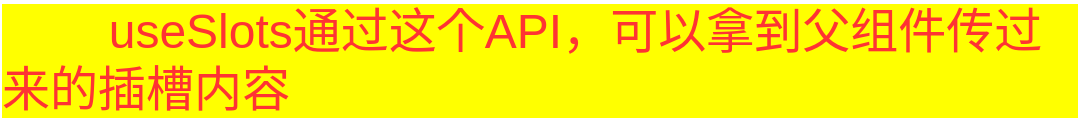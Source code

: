 <mxfile>
    <diagram id="6PzhDX2LP2Qg0tge04Bk" name="第 1 页">
        <mxGraphModel dx="652" dy="490" grid="1" gridSize="10" guides="1" tooltips="1" connect="1" arrows="1" fold="1" page="1" pageScale="1" pageWidth="827" pageHeight="1169" math="0" shadow="0">
            <root>
                <mxCell id="0"/>
                <mxCell id="1" parent="0"/>
                <mxCell id="2" value="&lt;div style=&quot;text-align: left;&quot;&gt;&lt;span style=&quot;font-size: 24px;&quot;&gt;&lt;span style=&quot;white-space: pre;&quot;&gt;&#9;&lt;/span&gt;useSlots通过这个API，可以拿到父组件传过来的插槽内容&lt;/span&gt;&lt;br&gt;&lt;/div&gt;" style="text;strokeColor=none;align=center;fillColor=none;html=1;verticalAlign=middle;whiteSpace=wrap;rounded=0;fontSize=14;fontColor=#FF3333;labelBackgroundColor=#FFFF00;" vertex="1" parent="1">
                    <mxGeometry x="150" y="460" width="540" height="60" as="geometry"/>
                </mxCell>
            </root>
        </mxGraphModel>
    </diagram>
</mxfile>